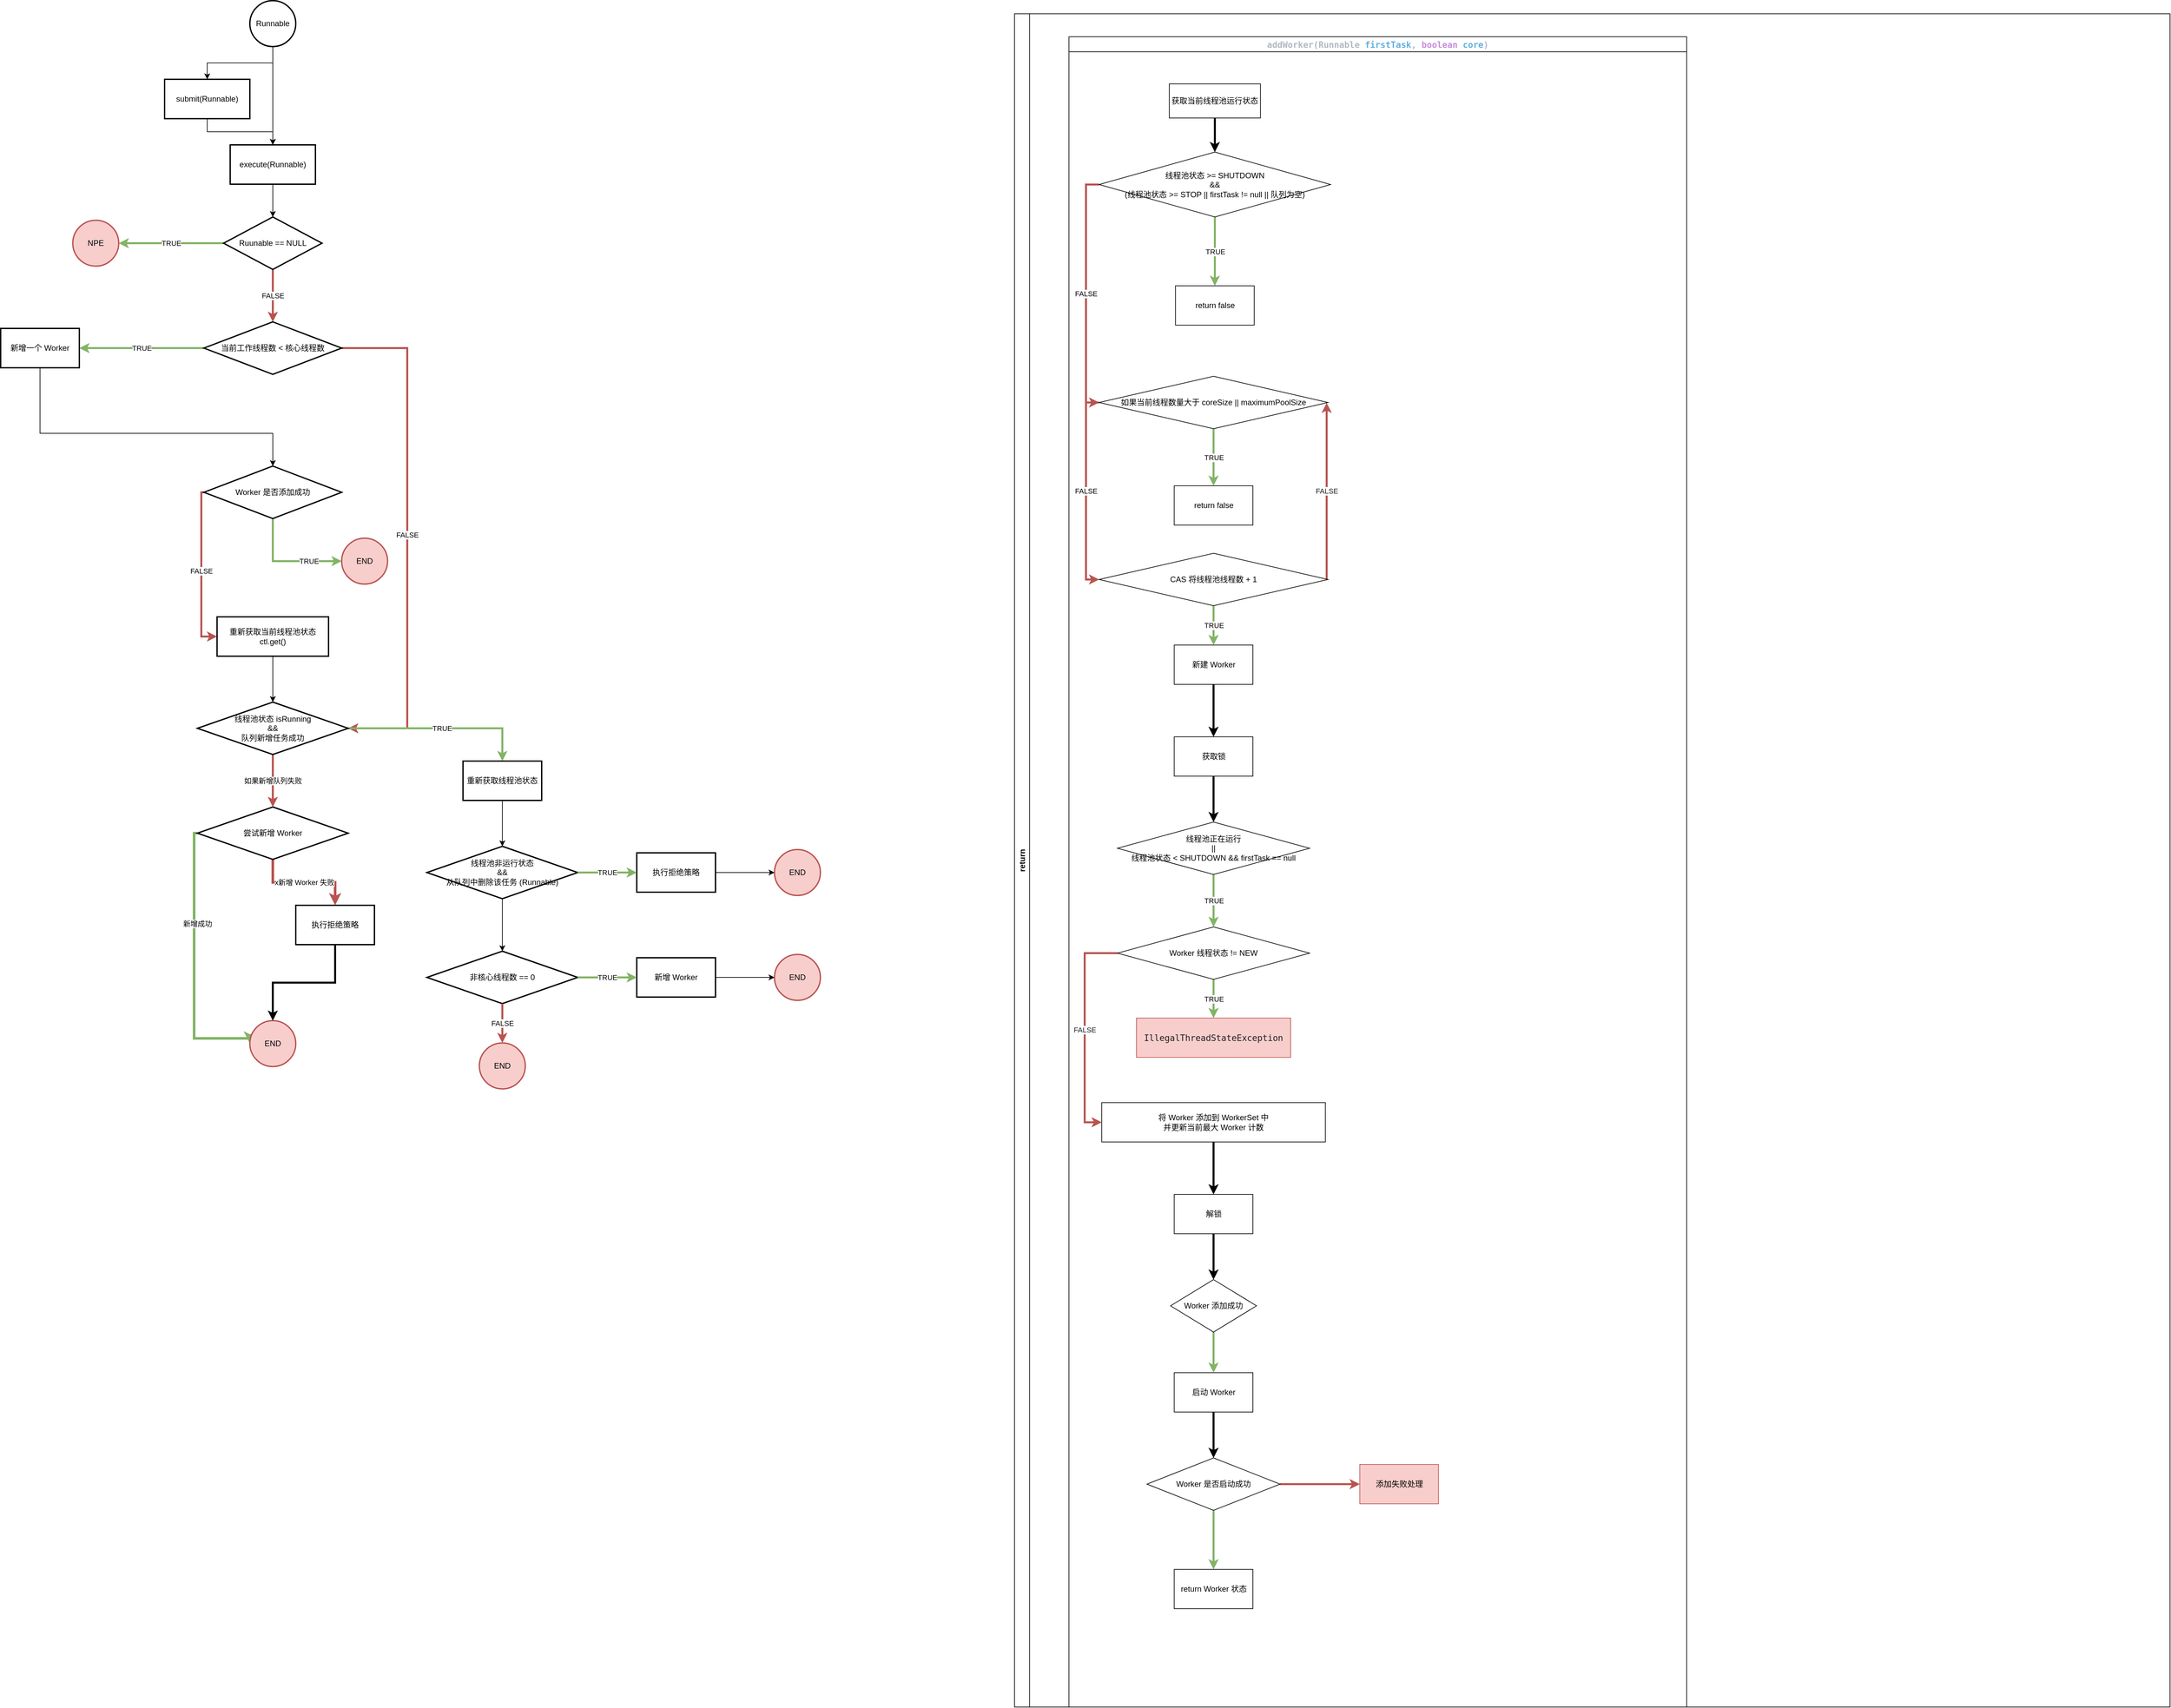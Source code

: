 <mxfile version="20.8.13" type="github">
  <diagram id="C5RBs43oDa-KdzZeNtuy" name="Page-1">
    <mxGraphModel dx="2514" dy="907" grid="0" gridSize="10" guides="1" tooltips="1" connect="1" arrows="1" fold="1" page="1" pageScale="1" pageWidth="827" pageHeight="1169" math="0" shadow="0">
      <root>
        <mxCell id="WIyWlLk6GJQsqaUBKTNV-0" />
        <mxCell id="WIyWlLk6GJQsqaUBKTNV-1" parent="WIyWlLk6GJQsqaUBKTNV-0" />
        <mxCell id="JscV2f2QoPjZ4ivwFRaJ-3" value="" style="edgeStyle=orthogonalEdgeStyle;rounded=0;orthogonalLoop=1;jettySize=auto;html=1;" parent="WIyWlLk6GJQsqaUBKTNV-1" source="JscV2f2QoPjZ4ivwFRaJ-1" target="JscV2f2QoPjZ4ivwFRaJ-2" edge="1">
          <mxGeometry relative="1" as="geometry" />
        </mxCell>
        <mxCell id="JscV2f2QoPjZ4ivwFRaJ-5" style="edgeStyle=orthogonalEdgeStyle;rounded=0;orthogonalLoop=1;jettySize=auto;html=1;" parent="WIyWlLk6GJQsqaUBKTNV-1" source="JscV2f2QoPjZ4ivwFRaJ-1" target="JscV2f2QoPjZ4ivwFRaJ-4" edge="1">
          <mxGeometry relative="1" as="geometry" />
        </mxCell>
        <mxCell id="JscV2f2QoPjZ4ivwFRaJ-1" value="Runnable" style="strokeWidth=2;html=1;shape=mxgraph.flowchart.start_2;whiteSpace=wrap;rounded=0;" parent="WIyWlLk6GJQsqaUBKTNV-1" vertex="1">
          <mxGeometry x="150" y="10" width="70" height="70" as="geometry" />
        </mxCell>
        <mxCell id="JscV2f2QoPjZ4ivwFRaJ-7" value="" style="edgeStyle=orthogonalEdgeStyle;rounded=0;orthogonalLoop=1;jettySize=auto;html=1;" parent="WIyWlLk6GJQsqaUBKTNV-1" source="JscV2f2QoPjZ4ivwFRaJ-2" target="JscV2f2QoPjZ4ivwFRaJ-6" edge="1">
          <mxGeometry relative="1" as="geometry" />
        </mxCell>
        <mxCell id="JscV2f2QoPjZ4ivwFRaJ-2" value="execute(Runnable)" style="whiteSpace=wrap;html=1;strokeWidth=2;rounded=0;" parent="WIyWlLk6GJQsqaUBKTNV-1" vertex="1">
          <mxGeometry x="120" y="230" width="130" height="60" as="geometry" />
        </mxCell>
        <mxCell id="JscV2f2QoPjZ4ivwFRaJ-8" style="edgeStyle=orthogonalEdgeStyle;rounded=0;orthogonalLoop=1;jettySize=auto;html=1;entryX=0.5;entryY=0;entryDx=0;entryDy=0;" parent="WIyWlLk6GJQsqaUBKTNV-1" source="JscV2f2QoPjZ4ivwFRaJ-4" target="JscV2f2QoPjZ4ivwFRaJ-2" edge="1">
          <mxGeometry relative="1" as="geometry" />
        </mxCell>
        <mxCell id="JscV2f2QoPjZ4ivwFRaJ-4" value="submit(Runnable)" style="whiteSpace=wrap;html=1;strokeWidth=2;rounded=0;" parent="WIyWlLk6GJQsqaUBKTNV-1" vertex="1">
          <mxGeometry x="20" y="130" width="130" height="60" as="geometry" />
        </mxCell>
        <mxCell id="JscV2f2QoPjZ4ivwFRaJ-10" value="TRUE" style="edgeStyle=orthogonalEdgeStyle;rounded=0;orthogonalLoop=1;jettySize=auto;html=1;strokeWidth=3;fillColor=#d5e8d4;strokeColor=#82b366;" parent="WIyWlLk6GJQsqaUBKTNV-1" source="JscV2f2QoPjZ4ivwFRaJ-6" target="JscV2f2QoPjZ4ivwFRaJ-9" edge="1">
          <mxGeometry relative="1" as="geometry" />
        </mxCell>
        <mxCell id="JscV2f2QoPjZ4ivwFRaJ-14" value="FALSE" style="edgeStyle=orthogonalEdgeStyle;rounded=0;orthogonalLoop=1;jettySize=auto;html=1;fillColor=#f8cecc;strokeColor=#b85450;strokeWidth=3;" parent="WIyWlLk6GJQsqaUBKTNV-1" source="JscV2f2QoPjZ4ivwFRaJ-6" target="JscV2f2QoPjZ4ivwFRaJ-13" edge="1">
          <mxGeometry relative="1" as="geometry" />
        </mxCell>
        <mxCell id="JscV2f2QoPjZ4ivwFRaJ-6" value="Ruunable == NULL" style="rhombus;whiteSpace=wrap;html=1;strokeWidth=2;rounded=0;" parent="WIyWlLk6GJQsqaUBKTNV-1" vertex="1">
          <mxGeometry x="110" y="340" width="150" height="80" as="geometry" />
        </mxCell>
        <mxCell id="JscV2f2QoPjZ4ivwFRaJ-9" value="NPE" style="strokeWidth=2;html=1;shape=mxgraph.flowchart.start_2;whiteSpace=wrap;fillColor=#f8cecc;strokeColor=#b85450;rounded=0;" parent="WIyWlLk6GJQsqaUBKTNV-1" vertex="1">
          <mxGeometry x="-120" y="345" width="70" height="70" as="geometry" />
        </mxCell>
        <mxCell id="JscV2f2QoPjZ4ivwFRaJ-16" value="TRUE" style="edgeStyle=orthogonalEdgeStyle;rounded=0;orthogonalLoop=1;jettySize=auto;html=1;fillColor=#d5e8d4;strokeColor=#82b366;strokeWidth=3;" parent="WIyWlLk6GJQsqaUBKTNV-1" source="JscV2f2QoPjZ4ivwFRaJ-13" target="JscV2f2QoPjZ4ivwFRaJ-15" edge="1">
          <mxGeometry relative="1" as="geometry" />
        </mxCell>
        <mxCell id="JscV2f2QoPjZ4ivwFRaJ-28" value="FALSE" style="edgeStyle=orthogonalEdgeStyle;rounded=0;orthogonalLoop=1;jettySize=auto;html=1;fillColor=#f8cecc;strokeColor=#b85450;strokeWidth=3;" parent="WIyWlLk6GJQsqaUBKTNV-1" source="JscV2f2QoPjZ4ivwFRaJ-13" target="JscV2f2QoPjZ4ivwFRaJ-26" edge="1">
          <mxGeometry relative="1" as="geometry">
            <Array as="points">
              <mxPoint x="390" y="540" />
              <mxPoint x="390" y="1120" />
            </Array>
          </mxGeometry>
        </mxCell>
        <mxCell id="JscV2f2QoPjZ4ivwFRaJ-13" value="当前工作线程数 &amp;lt; 核心线程数" style="rhombus;whiteSpace=wrap;html=1;strokeWidth=2;rounded=0;" parent="WIyWlLk6GJQsqaUBKTNV-1" vertex="1">
          <mxGeometry x="80" y="500" width="210" height="80" as="geometry" />
        </mxCell>
        <mxCell id="JscV2f2QoPjZ4ivwFRaJ-18" value="" style="edgeStyle=orthogonalEdgeStyle;rounded=0;orthogonalLoop=1;jettySize=auto;html=1;" parent="WIyWlLk6GJQsqaUBKTNV-1" source="JscV2f2QoPjZ4ivwFRaJ-15" target="JscV2f2QoPjZ4ivwFRaJ-17" edge="1">
          <mxGeometry relative="1" as="geometry">
            <Array as="points">
              <mxPoint x="-170" y="670" />
            </Array>
          </mxGeometry>
        </mxCell>
        <mxCell id="JscV2f2QoPjZ4ivwFRaJ-15" value="新增一个 Worker" style="whiteSpace=wrap;html=1;strokeWidth=2;rounded=0;" parent="WIyWlLk6GJQsqaUBKTNV-1" vertex="1">
          <mxGeometry x="-230" y="510" width="120" height="60" as="geometry" />
        </mxCell>
        <mxCell id="JscV2f2QoPjZ4ivwFRaJ-20" value="FALSE" style="edgeStyle=orthogonalEdgeStyle;rounded=0;orthogonalLoop=1;jettySize=auto;html=1;fillColor=#f8cecc;strokeColor=#b85450;strokeWidth=3;" parent="WIyWlLk6GJQsqaUBKTNV-1" source="JscV2f2QoPjZ4ivwFRaJ-17" target="JscV2f2QoPjZ4ivwFRaJ-19" edge="1">
          <mxGeometry relative="1" as="geometry">
            <Array as="points">
              <mxPoint x="76" y="760" />
              <mxPoint x="76" y="980" />
            </Array>
          </mxGeometry>
        </mxCell>
        <mxCell id="JscV2f2QoPjZ4ivwFRaJ-22" value="TRUE" style="edgeStyle=orthogonalEdgeStyle;rounded=0;orthogonalLoop=1;jettySize=auto;html=1;entryX=0;entryY=0.5;entryDx=0;entryDy=0;entryPerimeter=0;fillColor=#d5e8d4;strokeColor=#82b366;strokeWidth=3;" parent="WIyWlLk6GJQsqaUBKTNV-1" source="JscV2f2QoPjZ4ivwFRaJ-17" target="JscV2f2QoPjZ4ivwFRaJ-23" edge="1">
          <mxGeometry x="0.412" relative="1" as="geometry">
            <mxPoint x="270" y="860" as="targetPoint" />
            <mxPoint as="offset" />
          </mxGeometry>
        </mxCell>
        <mxCell id="JscV2f2QoPjZ4ivwFRaJ-17" value="Worker 是否添加成功" style="rhombus;whiteSpace=wrap;html=1;strokeWidth=2;rounded=0;" parent="WIyWlLk6GJQsqaUBKTNV-1" vertex="1">
          <mxGeometry x="80" y="720" width="210" height="80" as="geometry" />
        </mxCell>
        <mxCell id="JscV2f2QoPjZ4ivwFRaJ-27" value="" style="edgeStyle=orthogonalEdgeStyle;rounded=0;orthogonalLoop=1;jettySize=auto;html=1;" parent="WIyWlLk6GJQsqaUBKTNV-1" source="JscV2f2QoPjZ4ivwFRaJ-19" target="JscV2f2QoPjZ4ivwFRaJ-26" edge="1">
          <mxGeometry relative="1" as="geometry" />
        </mxCell>
        <mxCell id="JscV2f2QoPjZ4ivwFRaJ-19" value="重新获取当前线程池状态&lt;br&gt;ctl.get()" style="whiteSpace=wrap;html=1;strokeWidth=2;rounded=0;" parent="WIyWlLk6GJQsqaUBKTNV-1" vertex="1">
          <mxGeometry x="100" y="950" width="170" height="60" as="geometry" />
        </mxCell>
        <mxCell id="JscV2f2QoPjZ4ivwFRaJ-23" value="END" style="strokeWidth=2;html=1;shape=mxgraph.flowchart.start_2;whiteSpace=wrap;fillColor=#f8cecc;strokeColor=#b85450;rounded=0;" parent="WIyWlLk6GJQsqaUBKTNV-1" vertex="1">
          <mxGeometry x="290" y="830" width="70" height="70" as="geometry" />
        </mxCell>
        <mxCell id="JscV2f2QoPjZ4ivwFRaJ-30" value="TRUE" style="edgeStyle=orthogonalEdgeStyle;rounded=0;orthogonalLoop=1;jettySize=auto;html=1;fillColor=#d5e8d4;strokeColor=#82b366;strokeWidth=3;" parent="WIyWlLk6GJQsqaUBKTNV-1" source="JscV2f2QoPjZ4ivwFRaJ-26" target="JscV2f2QoPjZ4ivwFRaJ-29" edge="1">
          <mxGeometry relative="1" as="geometry" />
        </mxCell>
        <mxCell id="JscV2f2QoPjZ4ivwFRaJ-50" value="如果新增队列失败" style="edgeStyle=orthogonalEdgeStyle;rounded=0;orthogonalLoop=1;jettySize=auto;html=1;fillColor=#f8cecc;strokeColor=#b85450;strokeWidth=3;" parent="WIyWlLk6GJQsqaUBKTNV-1" source="JscV2f2QoPjZ4ivwFRaJ-26" target="JscV2f2QoPjZ4ivwFRaJ-49" edge="1">
          <mxGeometry relative="1" as="geometry" />
        </mxCell>
        <mxCell id="JscV2f2QoPjZ4ivwFRaJ-26" value="线程池状态 isRunning&lt;br&gt;&amp;amp;&amp;amp;&lt;br&gt;队列新增任务成功" style="rhombus;whiteSpace=wrap;html=1;strokeWidth=2;rounded=0;" parent="WIyWlLk6GJQsqaUBKTNV-1" vertex="1">
          <mxGeometry x="70" y="1080" width="230" height="80" as="geometry" />
        </mxCell>
        <mxCell id="JscV2f2QoPjZ4ivwFRaJ-48" value="" style="group;rounded=0;" parent="WIyWlLk6GJQsqaUBKTNV-1" vertex="1" connectable="0">
          <mxGeometry x="420" y="1170" width="600" height="500" as="geometry" />
        </mxCell>
        <mxCell id="JscV2f2QoPjZ4ivwFRaJ-29" value="重新获取线程池状态" style="whiteSpace=wrap;html=1;strokeWidth=2;rounded=0;" parent="JscV2f2QoPjZ4ivwFRaJ-48" vertex="1">
          <mxGeometry x="55" width="120" height="60" as="geometry" />
        </mxCell>
        <mxCell id="JscV2f2QoPjZ4ivwFRaJ-31" value="线程池非运行状态&lt;br&gt;&amp;amp;&amp;amp;&lt;br&gt;从队列中删除该任务 (Runnable)" style="rhombus;whiteSpace=wrap;html=1;strokeWidth=2;rounded=0;" parent="JscV2f2QoPjZ4ivwFRaJ-48" vertex="1">
          <mxGeometry y="130" width="230" height="80" as="geometry" />
        </mxCell>
        <mxCell id="JscV2f2QoPjZ4ivwFRaJ-32" value="" style="edgeStyle=orthogonalEdgeStyle;rounded=0;orthogonalLoop=1;jettySize=auto;html=1;" parent="JscV2f2QoPjZ4ivwFRaJ-48" source="JscV2f2QoPjZ4ivwFRaJ-29" target="JscV2f2QoPjZ4ivwFRaJ-31" edge="1">
          <mxGeometry relative="1" as="geometry" />
        </mxCell>
        <mxCell id="JscV2f2QoPjZ4ivwFRaJ-35" value="执行拒绝策略" style="whiteSpace=wrap;html=1;strokeWidth=2;rounded=0;" parent="JscV2f2QoPjZ4ivwFRaJ-48" vertex="1">
          <mxGeometry x="320" y="140" width="120" height="60" as="geometry" />
        </mxCell>
        <mxCell id="JscV2f2QoPjZ4ivwFRaJ-36" value="TRUE" style="edgeStyle=orthogonalEdgeStyle;rounded=0;orthogonalLoop=1;jettySize=auto;html=1;fillColor=#d5e8d4;strokeColor=#82b366;strokeWidth=3;" parent="JscV2f2QoPjZ4ivwFRaJ-48" source="JscV2f2QoPjZ4ivwFRaJ-31" target="JscV2f2QoPjZ4ivwFRaJ-35" edge="1">
          <mxGeometry relative="1" as="geometry" />
        </mxCell>
        <mxCell id="JscV2f2QoPjZ4ivwFRaJ-37" value="END" style="strokeWidth=2;html=1;shape=mxgraph.flowchart.start_2;whiteSpace=wrap;fillColor=#f8cecc;strokeColor=#b85450;rounded=0;" parent="JscV2f2QoPjZ4ivwFRaJ-48" vertex="1">
          <mxGeometry x="530" y="135" width="70" height="70" as="geometry" />
        </mxCell>
        <mxCell id="JscV2f2QoPjZ4ivwFRaJ-38" style="edgeStyle=orthogonalEdgeStyle;rounded=0;orthogonalLoop=1;jettySize=auto;html=1;" parent="JscV2f2QoPjZ4ivwFRaJ-48" source="JscV2f2QoPjZ4ivwFRaJ-35" target="JscV2f2QoPjZ4ivwFRaJ-37" edge="1">
          <mxGeometry relative="1" as="geometry" />
        </mxCell>
        <mxCell id="JscV2f2QoPjZ4ivwFRaJ-39" value="非核心线程数 == 0" style="rhombus;whiteSpace=wrap;html=1;strokeWidth=2;rounded=0;" parent="JscV2f2QoPjZ4ivwFRaJ-48" vertex="1">
          <mxGeometry y="290" width="230" height="80" as="geometry" />
        </mxCell>
        <mxCell id="JscV2f2QoPjZ4ivwFRaJ-40" value="" style="edgeStyle=orthogonalEdgeStyle;rounded=0;orthogonalLoop=1;jettySize=auto;html=1;" parent="JscV2f2QoPjZ4ivwFRaJ-48" source="JscV2f2QoPjZ4ivwFRaJ-31" target="JscV2f2QoPjZ4ivwFRaJ-39" edge="1">
          <mxGeometry relative="1" as="geometry" />
        </mxCell>
        <mxCell id="JscV2f2QoPjZ4ivwFRaJ-41" value="新增 Worker" style="whiteSpace=wrap;html=1;strokeWidth=2;rounded=0;" parent="JscV2f2QoPjZ4ivwFRaJ-48" vertex="1">
          <mxGeometry x="320" y="300" width="120" height="60" as="geometry" />
        </mxCell>
        <mxCell id="JscV2f2QoPjZ4ivwFRaJ-42" value="TRUE" style="edgeStyle=orthogonalEdgeStyle;rounded=0;orthogonalLoop=1;jettySize=auto;html=1;fillColor=#d5e8d4;strokeColor=#82b366;strokeWidth=3;" parent="JscV2f2QoPjZ4ivwFRaJ-48" source="JscV2f2QoPjZ4ivwFRaJ-39" target="JscV2f2QoPjZ4ivwFRaJ-41" edge="1">
          <mxGeometry relative="1" as="geometry" />
        </mxCell>
        <mxCell id="JscV2f2QoPjZ4ivwFRaJ-43" value="END" style="strokeWidth=2;html=1;shape=mxgraph.flowchart.start_2;whiteSpace=wrap;fillColor=#f8cecc;strokeColor=#b85450;rounded=0;" parent="JscV2f2QoPjZ4ivwFRaJ-48" vertex="1">
          <mxGeometry x="530" y="295" width="70" height="70" as="geometry" />
        </mxCell>
        <mxCell id="JscV2f2QoPjZ4ivwFRaJ-44" style="edgeStyle=orthogonalEdgeStyle;rounded=0;orthogonalLoop=1;jettySize=auto;html=1;" parent="JscV2f2QoPjZ4ivwFRaJ-48" source="JscV2f2QoPjZ4ivwFRaJ-41" target="JscV2f2QoPjZ4ivwFRaJ-43" edge="1">
          <mxGeometry relative="1" as="geometry" />
        </mxCell>
        <mxCell id="JscV2f2QoPjZ4ivwFRaJ-46" value="END" style="strokeWidth=2;html=1;shape=mxgraph.flowchart.start_2;whiteSpace=wrap;fillColor=#f8cecc;strokeColor=#b85450;rounded=0;" parent="JscV2f2QoPjZ4ivwFRaJ-48" vertex="1">
          <mxGeometry x="80" y="430" width="70" height="70" as="geometry" />
        </mxCell>
        <mxCell id="JscV2f2QoPjZ4ivwFRaJ-47" value="FALSE" style="edgeStyle=orthogonalEdgeStyle;rounded=0;orthogonalLoop=1;jettySize=auto;html=1;entryX=0.5;entryY=0;entryDx=0;entryDy=0;entryPerimeter=0;fillColor=#f8cecc;strokeColor=#b85450;strokeWidth=3;" parent="JscV2f2QoPjZ4ivwFRaJ-48" source="JscV2f2QoPjZ4ivwFRaJ-39" target="JscV2f2QoPjZ4ivwFRaJ-46" edge="1">
          <mxGeometry relative="1" as="geometry" />
        </mxCell>
        <mxCell id="JscV2f2QoPjZ4ivwFRaJ-52" style="edgeStyle=orthogonalEdgeStyle;rounded=0;orthogonalLoop=1;jettySize=auto;html=1;entryX=0;entryY=0.5;entryDx=0;entryDy=0;entryPerimeter=0;fillColor=#d5e8d4;strokeColor=#82b366;strokeWidth=4;" parent="WIyWlLk6GJQsqaUBKTNV-1" source="JscV2f2QoPjZ4ivwFRaJ-49" target="JscV2f2QoPjZ4ivwFRaJ-51" edge="1">
          <mxGeometry relative="1" as="geometry">
            <Array as="points">
              <mxPoint x="65" y="1280" />
              <mxPoint x="65" y="1593" />
              <mxPoint x="150" y="1593" />
            </Array>
          </mxGeometry>
        </mxCell>
        <mxCell id="JscV2f2QoPjZ4ivwFRaJ-53" value="新增成功" style="edgeLabel;html=1;align=center;verticalAlign=middle;resizable=0;points=[];rounded=0;" parent="JscV2f2QoPjZ4ivwFRaJ-52" vertex="1" connectable="0">
          <mxGeometry x="-0.45" y="2" relative="1" as="geometry">
            <mxPoint x="3" y="30" as="offset" />
          </mxGeometry>
        </mxCell>
        <mxCell id="JscV2f2QoPjZ4ivwFRaJ-55" value="x新增 Worker 失败" style="edgeStyle=orthogonalEdgeStyle;rounded=0;orthogonalLoop=1;jettySize=auto;html=1;fillColor=#f8cecc;strokeColor=#b85450;strokeWidth=4;" parent="WIyWlLk6GJQsqaUBKTNV-1" source="JscV2f2QoPjZ4ivwFRaJ-49" target="JscV2f2QoPjZ4ivwFRaJ-54" edge="1">
          <mxGeometry relative="1" as="geometry" />
        </mxCell>
        <mxCell id="JscV2f2QoPjZ4ivwFRaJ-49" value="尝试新增 Worker" style="rhombus;whiteSpace=wrap;html=1;strokeWidth=2;rounded=0;" parent="WIyWlLk6GJQsqaUBKTNV-1" vertex="1">
          <mxGeometry x="70" y="1240" width="230" height="80" as="geometry" />
        </mxCell>
        <mxCell id="JscV2f2QoPjZ4ivwFRaJ-51" value="END" style="strokeWidth=2;html=1;shape=mxgraph.flowchart.start_2;whiteSpace=wrap;fillColor=#f8cecc;strokeColor=#b85450;rounded=0;" parent="WIyWlLk6GJQsqaUBKTNV-1" vertex="1">
          <mxGeometry x="150" y="1566" width="70" height="70" as="geometry" />
        </mxCell>
        <mxCell id="JscV2f2QoPjZ4ivwFRaJ-56" style="edgeStyle=orthogonalEdgeStyle;rounded=0;orthogonalLoop=1;jettySize=auto;html=1;strokeWidth=3;" parent="WIyWlLk6GJQsqaUBKTNV-1" source="JscV2f2QoPjZ4ivwFRaJ-54" target="JscV2f2QoPjZ4ivwFRaJ-51" edge="1">
          <mxGeometry relative="1" as="geometry" />
        </mxCell>
        <mxCell id="JscV2f2QoPjZ4ivwFRaJ-54" value="执行拒绝策略" style="whiteSpace=wrap;html=1;strokeWidth=2;rounded=0;" parent="WIyWlLk6GJQsqaUBKTNV-1" vertex="1">
          <mxGeometry x="220" y="1390" width="120" height="60" as="geometry" />
        </mxCell>
        <mxCell id="CX-WvHfnV0yKz3u9GfM3-0" value="return" style="swimlane;horizontal=0;whiteSpace=wrap;html=1;rounded=0;" vertex="1" parent="WIyWlLk6GJQsqaUBKTNV-1">
          <mxGeometry x="1316" y="30" width="1762" height="2583" as="geometry" />
        </mxCell>
        <mxCell id="CX-WvHfnV0yKz3u9GfM3-1" value="&lt;pre style=&quot;color: rgb(175, 185, 195); font-family: &amp;quot;JetBrains Mono&amp;quot;, monospace; font-size: 9.8pt;&quot;&gt;&lt;span style=&quot;background-color: rgb(255, 255, 255);&quot;&gt;addWorker(Runnable &lt;span style=&quot;color: rgb(97, 175, 225);&quot;&gt;firstTask&lt;/span&gt;, &lt;span style=&quot;color: rgb(200, 140, 220);&quot;&gt;boolean &lt;/span&gt;&lt;span style=&quot;color: rgb(97, 175, 225);&quot;&gt;core&lt;/span&gt;)&lt;/span&gt;&lt;/pre&gt;" style="swimlane;whiteSpace=wrap;html=1;rounded=0;startSize=23;" vertex="1" parent="CX-WvHfnV0yKz3u9GfM3-0">
          <mxGeometry x="83" y="35" width="942" height="2548" as="geometry" />
        </mxCell>
        <mxCell id="CX-WvHfnV0yKz3u9GfM3-4" value="" style="edgeStyle=orthogonalEdgeStyle;rounded=0;orthogonalLoop=1;jettySize=auto;html=1;strokeWidth=3;" edge="1" parent="CX-WvHfnV0yKz3u9GfM3-1" source="CX-WvHfnV0yKz3u9GfM3-2" target="CX-WvHfnV0yKz3u9GfM3-3">
          <mxGeometry relative="1" as="geometry" />
        </mxCell>
        <mxCell id="CX-WvHfnV0yKz3u9GfM3-2" value="获取当前线程池运行状态" style="rounded=0;whiteSpace=wrap;html=1;" vertex="1" parent="CX-WvHfnV0yKz3u9GfM3-1">
          <mxGeometry x="153" y="72" width="139" height="52" as="geometry" />
        </mxCell>
        <mxCell id="CX-WvHfnV0yKz3u9GfM3-7" value="TRUE" style="edgeStyle=orthogonalEdgeStyle;rounded=0;orthogonalLoop=1;jettySize=auto;html=1;strokeWidth=3;fillColor=#d5e8d4;strokeColor=#82b366;" edge="1" parent="CX-WvHfnV0yKz3u9GfM3-1" source="CX-WvHfnV0yKz3u9GfM3-3" target="CX-WvHfnV0yKz3u9GfM3-6">
          <mxGeometry relative="1" as="geometry" />
        </mxCell>
        <mxCell id="CX-WvHfnV0yKz3u9GfM3-28" value="FALSE" style="edgeStyle=orthogonalEdgeStyle;rounded=0;orthogonalLoop=1;jettySize=auto;html=1;entryX=0;entryY=0.5;entryDx=0;entryDy=0;strokeWidth=3;fillColor=#f8cecc;strokeColor=#b85450;" edge="1" parent="CX-WvHfnV0yKz3u9GfM3-1" source="CX-WvHfnV0yKz3u9GfM3-3" target="CX-WvHfnV0yKz3u9GfM3-13">
          <mxGeometry relative="1" as="geometry">
            <Array as="points">
              <mxPoint x="26" y="226" />
              <mxPoint x="26" y="558" />
            </Array>
          </mxGeometry>
        </mxCell>
        <mxCell id="CX-WvHfnV0yKz3u9GfM3-3" value="线程池状态 &amp;gt;= SHUTDOWN&lt;br&gt;&amp;amp;&amp;amp;&lt;br&gt;(线程池状态 &amp;gt;= STOP || firstTask != null || 队列为空)" style="rhombus;whiteSpace=wrap;html=1;rounded=0;" vertex="1" parent="CX-WvHfnV0yKz3u9GfM3-1">
          <mxGeometry x="46" y="176" width="353" height="99" as="geometry" />
        </mxCell>
        <mxCell id="CX-WvHfnV0yKz3u9GfM3-6" value="return false" style="whiteSpace=wrap;html=1;rounded=0;" vertex="1" parent="CX-WvHfnV0yKz3u9GfM3-1">
          <mxGeometry x="162.5" y="380" width="120" height="60" as="geometry" />
        </mxCell>
        <mxCell id="CX-WvHfnV0yKz3u9GfM3-30" value="TRUE" style="edgeStyle=orthogonalEdgeStyle;orthogonalLoop=1;jettySize=auto;html=1;strokeWidth=3;fillColor=#d5e8d4;strokeColor=#82b366;" edge="1" parent="CX-WvHfnV0yKz3u9GfM3-1" source="CX-WvHfnV0yKz3u9GfM3-13" target="CX-WvHfnV0yKz3u9GfM3-19">
          <mxGeometry relative="1" as="geometry" />
        </mxCell>
        <mxCell id="CX-WvHfnV0yKz3u9GfM3-31" value="FALSE" style="edgeStyle=orthogonalEdgeStyle;orthogonalLoop=1;jettySize=auto;html=1;entryX=0;entryY=0.5;entryDx=0;entryDy=0;strokeWidth=3;rounded=0;fillColor=#f8cecc;strokeColor=#b85450;" edge="1" parent="CX-WvHfnV0yKz3u9GfM3-1" source="CX-WvHfnV0yKz3u9GfM3-13" target="CX-WvHfnV0yKz3u9GfM3-23">
          <mxGeometry relative="1" as="geometry">
            <Array as="points">
              <mxPoint x="26" y="558" />
              <mxPoint x="26" y="828" />
            </Array>
          </mxGeometry>
        </mxCell>
        <mxCell id="CX-WvHfnV0yKz3u9GfM3-13" value="如果当前线程数量大于 coreSize || maximumPoolSize" style="rhombus;whiteSpace=wrap;html=1;rounded=0;" vertex="1" parent="CX-WvHfnV0yKz3u9GfM3-1">
          <mxGeometry x="46" y="518" width="349" height="80" as="geometry" />
        </mxCell>
        <mxCell id="CX-WvHfnV0yKz3u9GfM3-19" value="return false" style="whiteSpace=wrap;html=1;rounded=0;" vertex="1" parent="CX-WvHfnV0yKz3u9GfM3-1">
          <mxGeometry x="160.5" y="685" width="120" height="60" as="geometry" />
        </mxCell>
        <mxCell id="CX-WvHfnV0yKz3u9GfM3-26" value="TRUE" style="edgeStyle=orthogonalEdgeStyle;rounded=0;orthogonalLoop=1;jettySize=auto;html=1;strokeWidth=3;fillColor=#d5e8d4;strokeColor=#82b366;" edge="1" parent="CX-WvHfnV0yKz3u9GfM3-1" source="CX-WvHfnV0yKz3u9GfM3-23" target="CX-WvHfnV0yKz3u9GfM3-25">
          <mxGeometry relative="1" as="geometry" />
        </mxCell>
        <mxCell id="CX-WvHfnV0yKz3u9GfM3-59" value="FALSE" style="edgeStyle=orthogonalEdgeStyle;rounded=0;orthogonalLoop=1;jettySize=auto;html=1;strokeWidth=3;fontColor=#1E1F22;fillColor=#f8cecc;strokeColor=#b85450;" edge="1" parent="CX-WvHfnV0yKz3u9GfM3-1" source="CX-WvHfnV0yKz3u9GfM3-23" target="CX-WvHfnV0yKz3u9GfM3-13">
          <mxGeometry relative="1" as="geometry">
            <Array as="points">
              <mxPoint x="393" y="689" />
              <mxPoint x="393" y="689" />
            </Array>
          </mxGeometry>
        </mxCell>
        <mxCell id="CX-WvHfnV0yKz3u9GfM3-23" value="CAS 将线程池线程数 + 1" style="rhombus;whiteSpace=wrap;html=1;rounded=0;" vertex="1" parent="CX-WvHfnV0yKz3u9GfM3-1">
          <mxGeometry x="46" y="788" width="349" height="80" as="geometry" />
        </mxCell>
        <mxCell id="CX-WvHfnV0yKz3u9GfM3-34" value="" style="edgeStyle=orthogonalEdgeStyle;rounded=0;orthogonalLoop=1;jettySize=auto;html=1;strokeWidth=3;" edge="1" parent="CX-WvHfnV0yKz3u9GfM3-1" source="CX-WvHfnV0yKz3u9GfM3-25" target="CX-WvHfnV0yKz3u9GfM3-33">
          <mxGeometry relative="1" as="geometry" />
        </mxCell>
        <mxCell id="CX-WvHfnV0yKz3u9GfM3-25" value="新建 Worker" style="whiteSpace=wrap;html=1;rounded=0;" vertex="1" parent="CX-WvHfnV0yKz3u9GfM3-1">
          <mxGeometry x="160.5" y="928" width="120" height="60" as="geometry" />
        </mxCell>
        <mxCell id="CX-WvHfnV0yKz3u9GfM3-36" value="" style="edgeStyle=orthogonalEdgeStyle;rounded=0;orthogonalLoop=1;jettySize=auto;html=1;strokeWidth=3;" edge="1" parent="CX-WvHfnV0yKz3u9GfM3-1" source="CX-WvHfnV0yKz3u9GfM3-33" target="CX-WvHfnV0yKz3u9GfM3-35">
          <mxGeometry relative="1" as="geometry" />
        </mxCell>
        <mxCell id="CX-WvHfnV0yKz3u9GfM3-33" value="获取锁" style="whiteSpace=wrap;html=1;rounded=0;" vertex="1" parent="CX-WvHfnV0yKz3u9GfM3-1">
          <mxGeometry x="160.5" y="1068" width="120" height="60" as="geometry" />
        </mxCell>
        <mxCell id="CX-WvHfnV0yKz3u9GfM3-40" value="TRUE" style="edgeStyle=orthogonalEdgeStyle;rounded=0;orthogonalLoop=1;jettySize=auto;html=1;strokeWidth=3;fillColor=#d5e8d4;strokeColor=#82b366;" edge="1" parent="CX-WvHfnV0yKz3u9GfM3-1" source="CX-WvHfnV0yKz3u9GfM3-35" target="CX-WvHfnV0yKz3u9GfM3-39">
          <mxGeometry relative="1" as="geometry" />
        </mxCell>
        <mxCell id="CX-WvHfnV0yKz3u9GfM3-35" value="线程池正在运行&lt;br&gt;||&lt;br&gt;线程池状态 &amp;lt; SHUTDOWN &amp;amp;&amp;amp; firstTask == null" style="rhombus;whiteSpace=wrap;html=1;rounded=0;" vertex="1" parent="CX-WvHfnV0yKz3u9GfM3-1">
          <mxGeometry x="74" y="1198" width="293" height="80" as="geometry" />
        </mxCell>
        <mxCell id="CX-WvHfnV0yKz3u9GfM3-42" value="TRUE" style="edgeStyle=orthogonalEdgeStyle;rounded=0;orthogonalLoop=1;jettySize=auto;html=1;strokeWidth=3;fillColor=#d5e8d4;strokeColor=#82b366;" edge="1" parent="CX-WvHfnV0yKz3u9GfM3-1" source="CX-WvHfnV0yKz3u9GfM3-39" target="CX-WvHfnV0yKz3u9GfM3-41">
          <mxGeometry relative="1" as="geometry" />
        </mxCell>
        <mxCell id="CX-WvHfnV0yKz3u9GfM3-44" value="FALSE" style="edgeStyle=orthogonalEdgeStyle;rounded=0;orthogonalLoop=1;jettySize=auto;html=1;strokeWidth=3;fontColor=#1E1F22;fillColor=#f8cecc;strokeColor=#b85450;entryX=0;entryY=0.5;entryDx=0;entryDy=0;" edge="1" parent="CX-WvHfnV0yKz3u9GfM3-1" source="CX-WvHfnV0yKz3u9GfM3-39" target="CX-WvHfnV0yKz3u9GfM3-43">
          <mxGeometry relative="1" as="geometry">
            <Array as="points">
              <mxPoint x="24" y="1398" />
              <mxPoint x="24" y="1656" />
            </Array>
          </mxGeometry>
        </mxCell>
        <mxCell id="CX-WvHfnV0yKz3u9GfM3-39" value="Worker 线程状态 != NEW" style="rhombus;whiteSpace=wrap;html=1;rounded=0;" vertex="1" parent="CX-WvHfnV0yKz3u9GfM3-1">
          <mxGeometry x="74" y="1358" width="293" height="80" as="geometry" />
        </mxCell>
        <mxCell id="CX-WvHfnV0yKz3u9GfM3-41" value="&lt;pre style=&quot;font-family: &amp;quot;JetBrains Mono&amp;quot;, monospace; font-size: 9.8pt;&quot;&gt;&lt;font style=&quot;&quot; color=&quot;#1e1f22&quot;&gt;IllegalThreadStateException&lt;/font&gt;&lt;/pre&gt;" style="whiteSpace=wrap;html=1;rounded=0;fillColor=#f8cecc;strokeColor=#b85450;" vertex="1" parent="CX-WvHfnV0yKz3u9GfM3-1">
          <mxGeometry x="103" y="1497" width="235" height="60" as="geometry" />
        </mxCell>
        <mxCell id="CX-WvHfnV0yKz3u9GfM3-46" value="" style="edgeStyle=orthogonalEdgeStyle;rounded=0;orthogonalLoop=1;jettySize=auto;html=1;strokeWidth=3;fontColor=#1E1F22;" edge="1" parent="CX-WvHfnV0yKz3u9GfM3-1" source="CX-WvHfnV0yKz3u9GfM3-43" target="CX-WvHfnV0yKz3u9GfM3-45">
          <mxGeometry relative="1" as="geometry" />
        </mxCell>
        <mxCell id="CX-WvHfnV0yKz3u9GfM3-43" value="将 Worker 添加到 WorkerSet 中&lt;br&gt;并更新当前最大 Worker 计数" style="whiteSpace=wrap;html=1;rounded=0;" vertex="1" parent="CX-WvHfnV0yKz3u9GfM3-1">
          <mxGeometry x="50" y="1626" width="341" height="60" as="geometry" />
        </mxCell>
        <mxCell id="CX-WvHfnV0yKz3u9GfM3-48" value="" style="edgeStyle=orthogonalEdgeStyle;rounded=0;orthogonalLoop=1;jettySize=auto;html=1;strokeWidth=3;fontColor=#1E1F22;" edge="1" parent="CX-WvHfnV0yKz3u9GfM3-1" source="CX-WvHfnV0yKz3u9GfM3-45" target="CX-WvHfnV0yKz3u9GfM3-47">
          <mxGeometry relative="1" as="geometry" />
        </mxCell>
        <mxCell id="CX-WvHfnV0yKz3u9GfM3-45" value="解锁" style="whiteSpace=wrap;html=1;rounded=0;" vertex="1" parent="CX-WvHfnV0yKz3u9GfM3-1">
          <mxGeometry x="160.5" y="1766" width="120" height="60" as="geometry" />
        </mxCell>
        <mxCell id="CX-WvHfnV0yKz3u9GfM3-50" value="" style="edgeStyle=orthogonalEdgeStyle;rounded=0;orthogonalLoop=1;jettySize=auto;html=1;strokeWidth=3;fontColor=#1E1F22;fillColor=#d5e8d4;strokeColor=#82b366;" edge="1" parent="CX-WvHfnV0yKz3u9GfM3-1" source="CX-WvHfnV0yKz3u9GfM3-47" target="CX-WvHfnV0yKz3u9GfM3-49">
          <mxGeometry relative="1" as="geometry" />
        </mxCell>
        <mxCell id="CX-WvHfnV0yKz3u9GfM3-47" value="Worker 添加成功" style="rhombus;whiteSpace=wrap;html=1;rounded=0;" vertex="1" parent="CX-WvHfnV0yKz3u9GfM3-1">
          <mxGeometry x="155" y="1896" width="131" height="80" as="geometry" />
        </mxCell>
        <mxCell id="CX-WvHfnV0yKz3u9GfM3-52" value="" style="edgeStyle=orthogonalEdgeStyle;rounded=0;orthogonalLoop=1;jettySize=auto;html=1;strokeWidth=3;fontColor=#1E1F22;" edge="1" parent="CX-WvHfnV0yKz3u9GfM3-1" source="CX-WvHfnV0yKz3u9GfM3-49" target="CX-WvHfnV0yKz3u9GfM3-51">
          <mxGeometry relative="1" as="geometry" />
        </mxCell>
        <mxCell id="CX-WvHfnV0yKz3u9GfM3-49" value="启动 Worker" style="whiteSpace=wrap;html=1;rounded=0;" vertex="1" parent="CX-WvHfnV0yKz3u9GfM3-1">
          <mxGeometry x="160.5" y="2038" width="120" height="60" as="geometry" />
        </mxCell>
        <mxCell id="CX-WvHfnV0yKz3u9GfM3-56" value="" style="edgeStyle=orthogonalEdgeStyle;rounded=0;orthogonalLoop=1;jettySize=auto;html=1;strokeWidth=3;fontColor=#1E1F22;fillColor=#d5e8d4;strokeColor=#82b366;" edge="1" parent="CX-WvHfnV0yKz3u9GfM3-1" source="CX-WvHfnV0yKz3u9GfM3-51" target="CX-WvHfnV0yKz3u9GfM3-55">
          <mxGeometry relative="1" as="geometry" />
        </mxCell>
        <mxCell id="CX-WvHfnV0yKz3u9GfM3-58" value="" style="edgeStyle=orthogonalEdgeStyle;rounded=0;orthogonalLoop=1;jettySize=auto;html=1;strokeWidth=3;fontColor=#1E1F22;fillColor=#f8cecc;strokeColor=#b85450;" edge="1" parent="CX-WvHfnV0yKz3u9GfM3-1" source="CX-WvHfnV0yKz3u9GfM3-51" target="CX-WvHfnV0yKz3u9GfM3-57">
          <mxGeometry relative="1" as="geometry" />
        </mxCell>
        <mxCell id="CX-WvHfnV0yKz3u9GfM3-51" value="Worker 是否启动成功" style="rhombus;whiteSpace=wrap;html=1;rounded=0;" vertex="1" parent="CX-WvHfnV0yKz3u9GfM3-1">
          <mxGeometry x="119" y="2168" width="203" height="80" as="geometry" />
        </mxCell>
        <mxCell id="CX-WvHfnV0yKz3u9GfM3-55" value="return Worker 状态" style="whiteSpace=wrap;html=1;rounded=0;" vertex="1" parent="CX-WvHfnV0yKz3u9GfM3-1">
          <mxGeometry x="160.5" y="2338" width="120" height="60" as="geometry" />
        </mxCell>
        <mxCell id="CX-WvHfnV0yKz3u9GfM3-57" value="添加失败处理" style="whiteSpace=wrap;html=1;rounded=0;fillColor=#f8cecc;strokeColor=#b85450;" vertex="1" parent="CX-WvHfnV0yKz3u9GfM3-1">
          <mxGeometry x="443.5" y="2178" width="120" height="60" as="geometry" />
        </mxCell>
      </root>
    </mxGraphModel>
  </diagram>
</mxfile>

